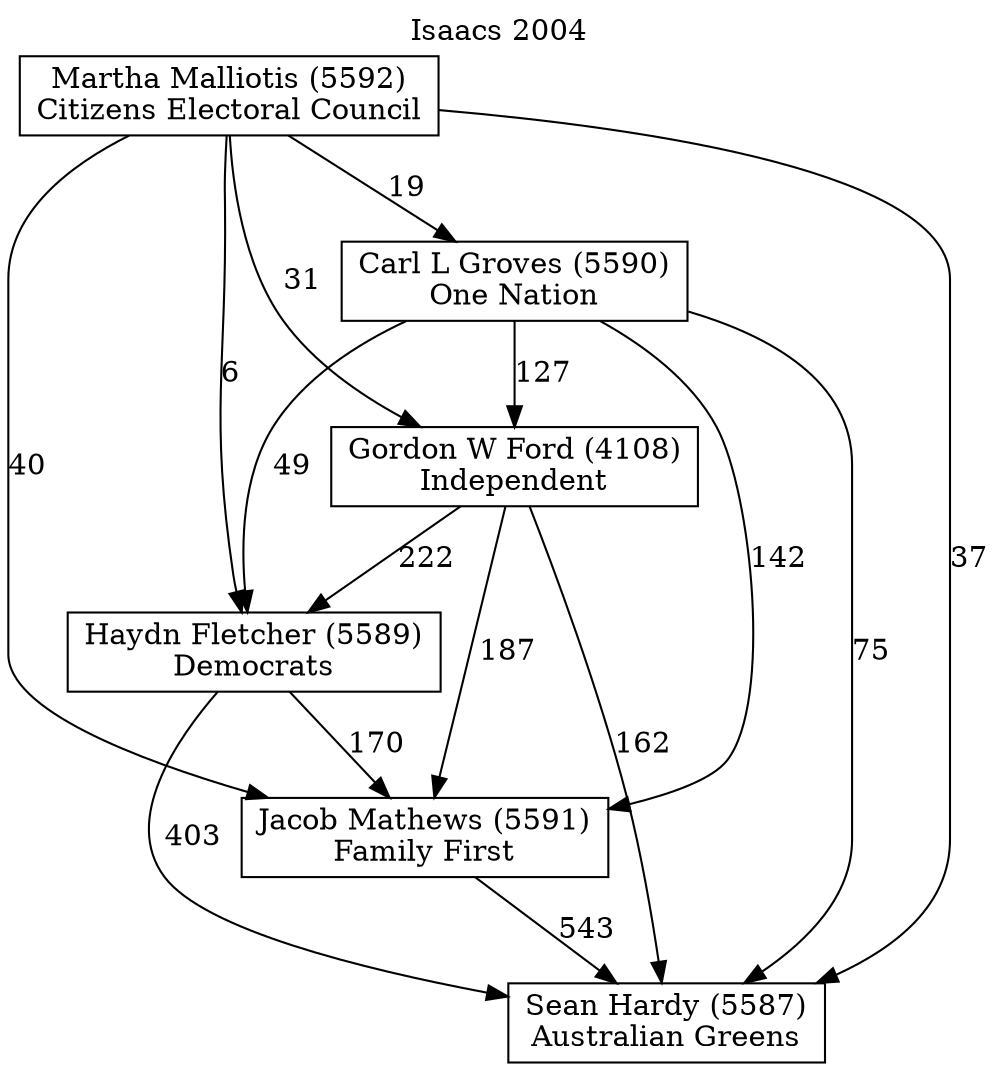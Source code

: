 // House preference flow
digraph "Sean Hardy (5587)_Isaacs_2004" {
	graph [label="Isaacs 2004" labelloc=t mclimit=10]
	node [shape=box]
	"Carl L Groves (5590)" [label="Carl L Groves (5590)
One Nation"]
	"Gordon W Ford (4108)" [label="Gordon W Ford (4108)
Independent"]
	"Haydn Fletcher (5589)" [label="Haydn Fletcher (5589)
Democrats"]
	"Jacob Mathews (5591)" [label="Jacob Mathews (5591)
Family First"]
	"Martha Malliotis (5592)" [label="Martha Malliotis (5592)
Citizens Electoral Council"]
	"Sean Hardy (5587)" [label="Sean Hardy (5587)
Australian Greens"]
	"Carl L Groves (5590)" -> "Gordon W Ford (4108)" [label=127]
	"Carl L Groves (5590)" -> "Haydn Fletcher (5589)" [label=49]
	"Carl L Groves (5590)" -> "Jacob Mathews (5591)" [label=142]
	"Carl L Groves (5590)" -> "Sean Hardy (5587)" [label=75]
	"Gordon W Ford (4108)" -> "Haydn Fletcher (5589)" [label=222]
	"Gordon W Ford (4108)" -> "Jacob Mathews (5591)" [label=187]
	"Gordon W Ford (4108)" -> "Sean Hardy (5587)" [label=162]
	"Haydn Fletcher (5589)" -> "Jacob Mathews (5591)" [label=170]
	"Haydn Fletcher (5589)" -> "Sean Hardy (5587)" [label=403]
	"Jacob Mathews (5591)" -> "Sean Hardy (5587)" [label=543]
	"Martha Malliotis (5592)" -> "Carl L Groves (5590)" [label=19]
	"Martha Malliotis (5592)" -> "Gordon W Ford (4108)" [label=31]
	"Martha Malliotis (5592)" -> "Haydn Fletcher (5589)" [label=6]
	"Martha Malliotis (5592)" -> "Jacob Mathews (5591)" [label=40]
	"Martha Malliotis (5592)" -> "Sean Hardy (5587)" [label=37]
}
